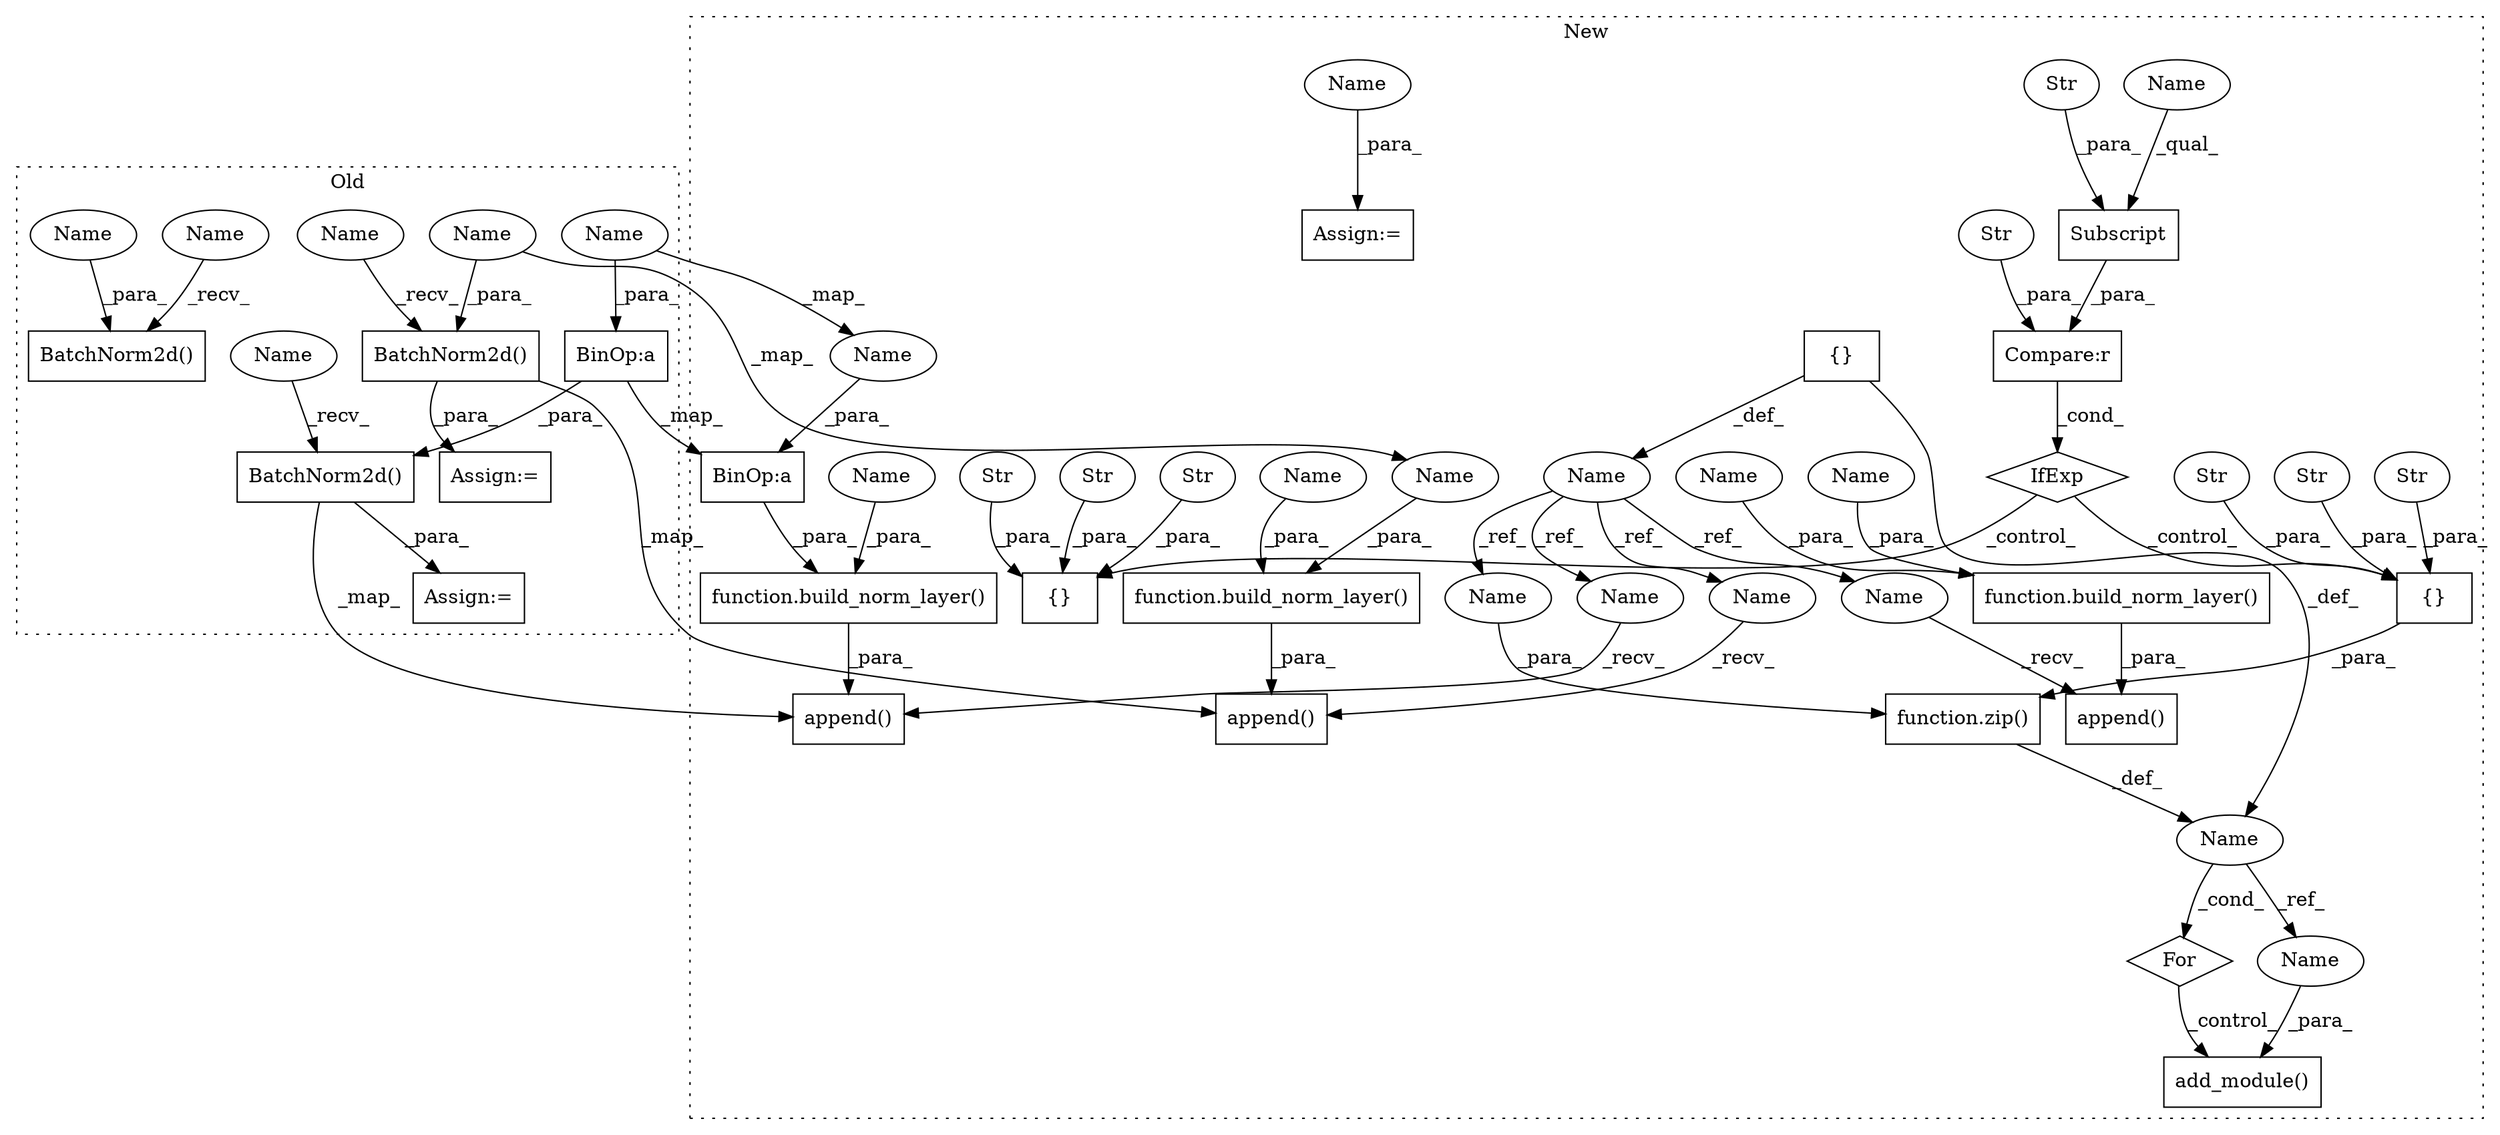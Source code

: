 digraph G {
subgraph cluster0 {
1 [label="BatchNorm2d()" a="75" s="2556,2577" l="15,1" shape="box"];
24 [label="BatchNorm2d()" a="75" s="2598,2619" l="15,1" shape="box"];
26 [label="BinOp:a" a="82" s="2765" l="3" shape="box"];
30 [label="BatchNorm2d()" a="75" s="2744,2782" l="15,1" shape="box"];
31 [label="Assign:=" a="68" s="2741" l="3" shape="box"];
33 [label="Assign:=" a="68" s="2595" l="3" shape="box"];
38 [label="Name" a="87" s="2759" l="6" shape="ellipse"];
39 [label="Name" a="87" s="2613" l="6" shape="ellipse"];
40 [label="Name" a="87" s="2571" l="6" shape="ellipse"];
41 [label="Name" a="87" s="2598" l="2" shape="ellipse"];
42 [label="Name" a="87" s="2744" l="2" shape="ellipse"];
43 [label="Name" a="87" s="2556" l="2" shape="ellipse"];
label = "Old";
style="dotted";
}
subgraph cluster1 {
2 [label="{}" a="59" s="3054,3054" l="2,1" shape="box"];
3 [label="For" a="107" s="3405,3457" l="4,14" shape="diamond"];
4 [label="function.zip()" a="75" s="3424,3456" l="4,1" shape="box"];
5 [label="{}" a="59" s="3374,3394" l="1,0" shape="box"];
6 [label="Compare:r" a="40" s="3316" l="25" shape="box"];
7 [label="Str" a="66" s="3337" l="4" shape="ellipse"];
8 [label="Subscript" a="63" s="3316,0" l="17,0" shape="box"];
9 [label="Str" a="66" s="3326" l="6" shape="ellipse"];
10 [label="Str" a="66" s="3389" l="5" shape="ellipse"];
11 [label="{}" a="59" s="3291,3311" l="1,0" shape="box"];
12 [label="Str" a="66" s="3292" l="5" shape="ellipse"];
13 [label="Str" a="66" s="3375" l="5" shape="ellipse"];
14 [label="Str" a="66" s="3299" l="5" shape="ellipse"];
15 [label="IfExp" a="51" s="3312,3341" l="4,33" shape="diamond"];
16 [label="function.build_norm_layer()" a="75" s="3148,3182" l="17,1" shape="box"];
17 [label="function.build_norm_layer()" a="75" s="3084,3118" l="17,1" shape="box"];
18 [label="append()" a="75" s="3129,3183" l="19,1" shape="box"];
19 [label="Name" a="87" s="3040" l="11" shape="ellipse"];
20 [label="add_module()" a="75" s="3471,3498" l="16,1" shape="box"];
21 [label="Name" a="87" s="3415" l="5" shape="ellipse"];
22 [label="Str" a="66" s="3382" l="5" shape="ellipse"];
23 [label="Str" a="66" s="3306" l="5" shape="ellipse"];
25 [label="append()" a="75" s="3065,3119" l="19,1" shape="box"];
27 [label="BinOp:a" a="82" s="3246" l="1" shape="box"];
28 [label="function.build_norm_layer()" a="75" s="3212,3261" l="17,1" shape="box"];
29 [label="append()" a="75" s="3193,3262" l="19,1" shape="box"];
32 [label="Assign:=" a="68" s="3799" l="3" shape="box"];
34 [label="Name" a="87" s="3493" l="5" shape="ellipse"];
35 [label="Name" a="87" s="3112" l="6" shape="ellipse"];
36 [label="Name" a="87" s="3240" l="6" shape="ellipse"];
37 [label="Name" a="87" s="3176" l="6" shape="ellipse"];
44 [label="Name" a="87" s="3229" l="9" shape="ellipse"];
45 [label="Name" a="87" s="3165" l="9" shape="ellipse"];
46 [label="Name" a="87" s="3101" l="9" shape="ellipse"];
47 [label="Name" a="87" s="3802" l="9" shape="ellipse"];
48 [label="Name" a="87" s="3316" l="9" shape="ellipse"];
49 [label="Name" a="87" s="3445" l="11" shape="ellipse"];
50 [label="Name" a="87" s="3129" l="11" shape="ellipse"];
51 [label="Name" a="87" s="3193" l="11" shape="ellipse"];
52 [label="Name" a="87" s="3065" l="11" shape="ellipse"];
label = "New";
style="dotted";
}
2 -> 21 [label="_def_"];
2 -> 19 [label="_def_"];
3 -> 20 [label="_control_"];
4 -> 21 [label="_def_"];
5 -> 4 [label="_para_"];
6 -> 15 [label="_cond_"];
7 -> 6 [label="_para_"];
8 -> 6 [label="_para_"];
9 -> 8 [label="_para_"];
10 -> 5 [label="_para_"];
12 -> 11 [label="_para_"];
13 -> 5 [label="_para_"];
14 -> 11 [label="_para_"];
15 -> 11 [label="_control_"];
15 -> 5 [label="_control_"];
16 -> 18 [label="_para_"];
17 -> 25 [label="_para_"];
19 -> 49 [label="_ref_"];
19 -> 52 [label="_ref_"];
19 -> 50 [label="_ref_"];
19 -> 51 [label="_ref_"];
21 -> 3 [label="_cond_"];
21 -> 34 [label="_ref_"];
22 -> 5 [label="_para_"];
23 -> 11 [label="_para_"];
24 -> 25 [label="_map_"];
24 -> 33 [label="_para_"];
26 -> 27 [label="_map_"];
26 -> 30 [label="_para_"];
27 -> 28 [label="_para_"];
28 -> 29 [label="_para_"];
30 -> 31 [label="_para_"];
30 -> 29 [label="_map_"];
34 -> 20 [label="_para_"];
35 -> 17 [label="_para_"];
36 -> 27 [label="_para_"];
37 -> 16 [label="_para_"];
38 -> 26 [label="_para_"];
38 -> 36 [label="_map_"];
39 -> 35 [label="_map_"];
39 -> 24 [label="_para_"];
40 -> 1 [label="_para_"];
41 -> 24 [label="_recv_"];
42 -> 30 [label="_recv_"];
43 -> 1 [label="_recv_"];
44 -> 28 [label="_para_"];
45 -> 16 [label="_para_"];
46 -> 17 [label="_para_"];
47 -> 32 [label="_para_"];
48 -> 8 [label="_qual_"];
49 -> 4 [label="_para_"];
50 -> 18 [label="_recv_"];
51 -> 29 [label="_recv_"];
52 -> 25 [label="_recv_"];
}